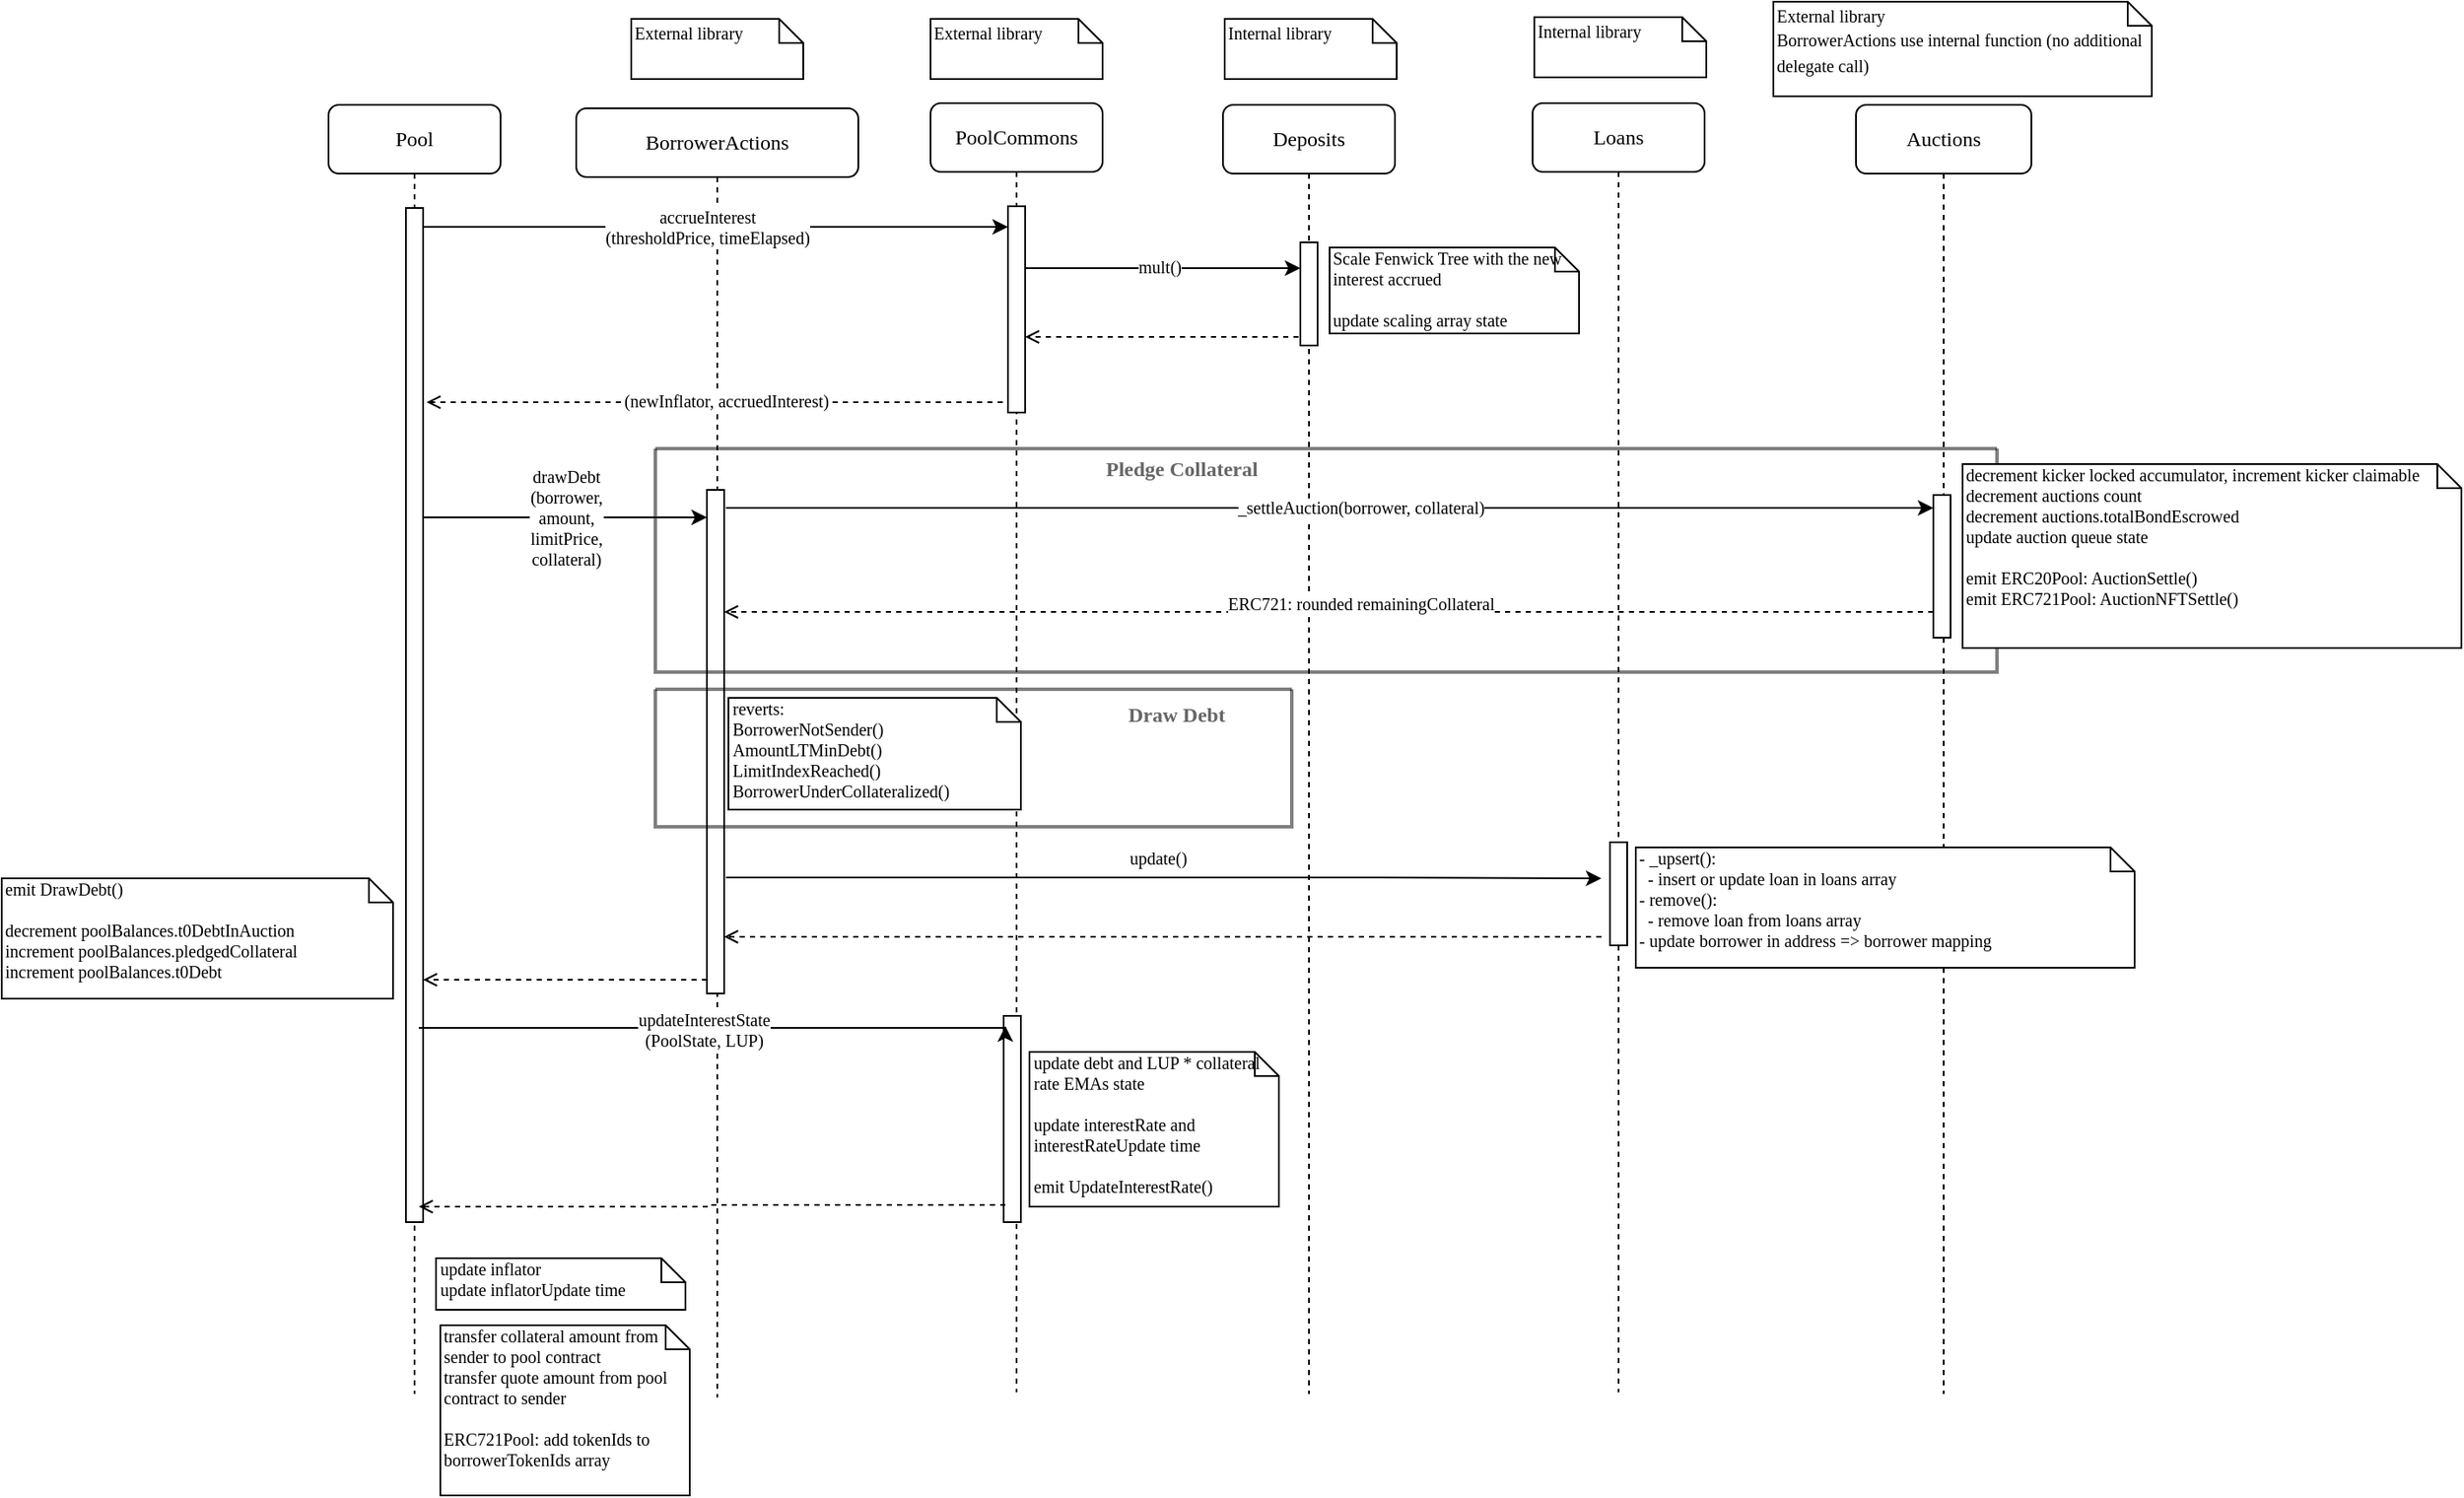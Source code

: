 <mxfile version="20.8.3" type="device"><diagram name="Page-1" id="13e1069c-82ec-6db2-03f1-153e76fe0fe0"><mxGraphModel dx="2534" dy="748" grid="1" gridSize="10" guides="1" tooltips="1" connect="1" arrows="1" fold="1" page="1" pageScale="1" pageWidth="1100" pageHeight="850" background="none" math="0" shadow="0"><root><mxCell id="0"/><mxCell id="1" parent="0"/><mxCell id="7baba1c4bc27f4b0-2" value="BorrowerActions" style="shape=umlLifeline;perimeter=lifelinePerimeter;whiteSpace=wrap;html=1;container=1;collapsible=0;recursiveResize=0;outlineConnect=0;rounded=1;shadow=0;comic=0;labelBackgroundColor=none;strokeWidth=1;fontFamily=Verdana;fontSize=12;align=center;" parent="1" vertex="1"><mxGeometry x="244" y="82" width="164" height="750" as="geometry"/></mxCell><mxCell id="7baba1c4bc27f4b0-10" value="" style="html=1;points=[];perimeter=orthogonalPerimeter;rounded=0;shadow=0;comic=0;labelBackgroundColor=none;strokeWidth=1;fontFamily=Verdana;fontSize=12;align=center;" parent="7baba1c4bc27f4b0-2" vertex="1"><mxGeometry x="76" y="222" width="10" height="293" as="geometry"/></mxCell><mxCell id="7baba1c4bc27f4b0-3" value="PoolCommons" style="shape=umlLifeline;perimeter=lifelinePerimeter;whiteSpace=wrap;html=1;container=1;collapsible=0;recursiveResize=0;outlineConnect=0;rounded=1;shadow=0;comic=0;labelBackgroundColor=none;strokeWidth=1;fontFamily=Verdana;fontSize=12;align=center;" parent="1" vertex="1"><mxGeometry x="450" y="79" width="100" height="750" as="geometry"/></mxCell><mxCell id="4Fi33i3VNf01kXt7bkc9-4" value="" style="html=1;points=[];perimeter=orthogonalPerimeter;rounded=0;shadow=0;comic=0;labelBackgroundColor=none;strokeWidth=1;fontFamily=Verdana;fontSize=12;align=center;" parent="7baba1c4bc27f4b0-3" vertex="1"><mxGeometry x="45" y="60" width="10" height="120" as="geometry"/></mxCell><mxCell id="4Fi33i3VNf01kXt7bkc9-36" value="" style="html=1;points=[];perimeter=orthogonalPerimeter;rounded=0;shadow=0;comic=0;labelBackgroundColor=none;strokeWidth=1;fontFamily=Verdana;fontSize=12;align=center;" parent="7baba1c4bc27f4b0-3" vertex="1"><mxGeometry x="42.5" y="531" width="10" height="120" as="geometry"/></mxCell><mxCell id="7baba1c4bc27f4b0-4" value="&lt;font&gt;Deposits&lt;/font&gt;" style="shape=umlLifeline;perimeter=lifelinePerimeter;whiteSpace=wrap;html=1;container=1;collapsible=0;recursiveResize=0;outlineConnect=0;rounded=1;shadow=0;comic=0;labelBackgroundColor=none;strokeWidth=1;fontFamily=Verdana;fontSize=12;align=center;" parent="1" vertex="1"><mxGeometry x="620" y="80" width="100" height="750" as="geometry"/></mxCell><mxCell id="4Fi33i3VNf01kXt7bkc9-14" value="" style="html=1;points=[];perimeter=orthogonalPerimeter;rounded=0;shadow=0;comic=0;labelBackgroundColor=none;strokeWidth=1;fontFamily=Verdana;fontSize=12;align=center;" parent="7baba1c4bc27f4b0-4" vertex="1"><mxGeometry x="45" y="80" width="10" height="60" as="geometry"/></mxCell><mxCell id="7baba1c4bc27f4b0-8" value="Pool" style="shape=umlLifeline;perimeter=lifelinePerimeter;whiteSpace=wrap;html=1;container=1;collapsible=0;recursiveResize=0;outlineConnect=0;rounded=1;shadow=0;comic=0;labelBackgroundColor=none;strokeWidth=1;fontFamily=Verdana;fontSize=12;align=center;" parent="1" vertex="1"><mxGeometry x="100" y="80" width="100" height="750" as="geometry"/></mxCell><mxCell id="7baba1c4bc27f4b0-9" value="" style="html=1;points=[];perimeter=orthogonalPerimeter;rounded=0;shadow=0;comic=0;labelBackgroundColor=none;strokeWidth=1;fontFamily=Verdana;fontSize=12;align=center;" parent="7baba1c4bc27f4b0-8" vertex="1"><mxGeometry x="45" y="60" width="10" height="590" as="geometry"/></mxCell><mxCell id="7baba1c4bc27f4b0-41" value="&lt;font style=&quot;font-size: 10px;&quot; face=&quot;Tahoma&quot;&gt;External library&lt;br&gt;&lt;/font&gt;" style="shape=note;whiteSpace=wrap;html=1;size=14;verticalAlign=top;align=left;spacingTop=-6;rounded=0;shadow=0;comic=0;labelBackgroundColor=none;strokeWidth=1;fontFamily=Verdana;fontSize=12" parent="1" vertex="1"><mxGeometry x="276" y="30" width="100" height="35" as="geometry"/></mxCell><mxCell id="7baba1c4bc27f4b0-42" value="&lt;font style=&quot;font-size: 10px;&quot; face=&quot;Tahoma&quot;&gt;External library&lt;br&gt;&lt;/font&gt;" style="shape=note;whiteSpace=wrap;html=1;size=14;verticalAlign=top;align=left;spacingTop=-6;rounded=0;shadow=0;comic=0;labelBackgroundColor=none;strokeWidth=1;fontFamily=Verdana;fontSize=12" parent="1" vertex="1"><mxGeometry x="450" y="30" width="100" height="35" as="geometry"/></mxCell><mxCell id="7baba1c4bc27f4b0-43" value="&lt;font style=&quot;font-size: 10px;&quot; face=&quot;Tahoma&quot;&gt;Internal library&lt;br&gt;&lt;/font&gt;" style="shape=note;whiteSpace=wrap;html=1;size=14;verticalAlign=top;align=left;spacingTop=-6;rounded=0;shadow=0;comic=0;labelBackgroundColor=none;strokeWidth=1;fontFamily=Verdana;fontSize=12" parent="1" vertex="1"><mxGeometry x="621" y="30" width="100" height="35" as="geometry"/></mxCell><mxCell id="4Fi33i3VNf01kXt7bkc9-8" style="edgeStyle=orthogonalEdgeStyle;rounded=0;orthogonalLoop=1;jettySize=auto;html=1;fontFamily=Tahoma;fontSize=10;entryX=0;entryY=0.092;entryDx=0;entryDy=0;entryPerimeter=0;" parent="1" source="7baba1c4bc27f4b0-9" target="4Fi33i3VNf01kXt7bkc9-4" edge="1"><mxGeometry relative="1" as="geometry"><mxPoint x="490" y="150" as="targetPoint"/><Array as="points"><mxPoint x="210" y="151"/><mxPoint x="210" y="151"/></Array></mxGeometry></mxCell><mxCell id="4Fi33i3VNf01kXt7bkc9-11" value="&lt;div&gt;accrueInterest&lt;/div&gt;&lt;div&gt;(thresholdPrice, timeElapsed)&lt;/div&gt;" style="edgeLabel;html=1;align=center;verticalAlign=middle;resizable=0;points=[];fontSize=10;fontFamily=Tahoma;" parent="4Fi33i3VNf01kXt7bkc9-8" vertex="1" connectable="0"><mxGeometry x="-0.082" relative="1" as="geometry"><mxPoint x="8" as="offset"/></mxGeometry></mxCell><mxCell id="4Fi33i3VNf01kXt7bkc9-10" style="edgeStyle=orthogonalEdgeStyle;rounded=0;orthogonalLoop=1;jettySize=auto;html=1;fontFamily=Tahoma;fontSize=10;dashed=1;endArrow=open;endFill=0;" parent="1" edge="1"><mxGeometry relative="1" as="geometry"><mxPoint x="492" y="253" as="sourcePoint"/><mxPoint x="157" y="253" as="targetPoint"/><Array as="points"><mxPoint x="207" y="253"/><mxPoint x="207" y="253"/></Array></mxGeometry></mxCell><mxCell id="4Fi33i3VNf01kXt7bkc9-13" value="(newInflator, accruedInterest)" style="edgeLabel;html=1;align=center;verticalAlign=middle;resizable=0;points=[];fontSize=10;fontFamily=Tahoma;" parent="4Fi33i3VNf01kXt7bkc9-10" vertex="1" connectable="0"><mxGeometry x="0.128" y="-1" relative="1" as="geometry"><mxPoint x="28" as="offset"/></mxGeometry></mxCell><mxCell id="4Fi33i3VNf01kXt7bkc9-17" style="edgeStyle=orthogonalEdgeStyle;rounded=0;orthogonalLoop=1;jettySize=auto;html=1;fontFamily=Tahoma;fontSize=10;endArrow=classic;endFill=1;" parent="1" edge="1"><mxGeometry relative="1" as="geometry"><mxPoint x="505" y="175" as="sourcePoint"/><mxPoint x="665" y="175" as="targetPoint"/><Array as="points"><mxPoint x="550" y="175"/><mxPoint x="550" y="175"/></Array></mxGeometry></mxCell><mxCell id="4Fi33i3VNf01kXt7bkc9-18" value="mult()" style="edgeLabel;html=1;align=center;verticalAlign=middle;resizable=0;points=[];fontSize=10;fontFamily=Tahoma;" parent="4Fi33i3VNf01kXt7bkc9-17" vertex="1" connectable="0"><mxGeometry x="-0.125" y="-3" relative="1" as="geometry"><mxPoint x="8" y="-4" as="offset"/></mxGeometry></mxCell><mxCell id="4Fi33i3VNf01kXt7bkc9-20" value="&lt;div&gt;Scale Fenwick Tree with the new interest accrued&lt;/div&gt;&lt;div&gt;&lt;br&gt;&lt;/div&gt;&lt;div&gt;update scaling array state&lt;br&gt;&lt;/div&gt;" style="shape=note;whiteSpace=wrap;html=1;size=14;verticalAlign=top;align=left;spacingTop=-6;rounded=0;shadow=0;comic=0;labelBackgroundColor=none;strokeWidth=1;fontFamily=Verdana;fontSize=10;" parent="1" vertex="1"><mxGeometry x="682" y="163" width="145" height="50" as="geometry"/></mxCell><mxCell id="4Fi33i3VNf01kXt7bkc9-22" style="edgeStyle=orthogonalEdgeStyle;rounded=0;orthogonalLoop=1;jettySize=auto;html=1;fontFamily=Verdana;fontSize=10;endArrow=open;endFill=0;exitX=-0.1;exitY=0.917;exitDx=0;exitDy=0;exitPerimeter=0;dashed=1;" parent="1" source="4Fi33i3VNf01kXt7bkc9-14" target="4Fi33i3VNf01kXt7bkc9-4" edge="1"><mxGeometry relative="1" as="geometry"><mxPoint x="510" y="215" as="targetPoint"/><Array as="points"><mxPoint x="540" y="215"/><mxPoint x="540" y="215"/></Array></mxGeometry></mxCell><mxCell id="4Fi33i3VNf01kXt7bkc9-23" style="edgeStyle=orthogonalEdgeStyle;rounded=0;orthogonalLoop=1;jettySize=auto;html=1;fontFamily=Verdana;fontSize=10;endArrow=classic;endFill=1;" parent="1" source="7baba1c4bc27f4b0-9" edge="1"><mxGeometry relative="1" as="geometry"><mxPoint x="320" y="320" as="targetPoint"/><Array as="points"><mxPoint x="190" y="320"/><mxPoint x="190" y="320"/></Array></mxGeometry></mxCell><mxCell id="4Fi33i3VNf01kXt7bkc9-35" style="edgeStyle=orthogonalEdgeStyle;rounded=0;orthogonalLoop=1;jettySize=auto;html=1;dashed=1;fontFamily=Verdana;fontSize=10;endArrow=open;endFill=0;" parent="1" edge="1"><mxGeometry relative="1" as="geometry"><mxPoint x="320" y="589" as="sourcePoint"/><mxPoint x="155" y="589" as="targetPoint"/></mxGeometry></mxCell><mxCell id="4Fi33i3VNf01kXt7bkc9-37" style="edgeStyle=orthogonalEdgeStyle;rounded=0;orthogonalLoop=1;jettySize=auto;html=1;entryX=0.1;entryY=0.05;entryDx=0;entryDy=0;entryPerimeter=0;fontFamily=Verdana;fontSize=10;endArrow=classic;endFill=1;" parent="1" target="4Fi33i3VNf01kXt7bkc9-36" edge="1"><mxGeometry relative="1" as="geometry"><mxPoint x="152.5" y="617" as="sourcePoint"/><Array as="points"><mxPoint x="237.5" y="617"/><mxPoint x="237.5" y="617"/></Array></mxGeometry></mxCell><mxCell id="4Fi33i3VNf01kXt7bkc9-39" value="&lt;div&gt;updateInterestState&lt;/div&gt;&lt;div&gt;(PoolState, LUP)&lt;br&gt;&lt;/div&gt;" style="edgeLabel;html=1;align=center;verticalAlign=middle;resizable=0;points=[];fontSize=10;fontFamily=Verdana;" parent="4Fi33i3VNf01kXt7bkc9-37" vertex="1" connectable="0"><mxGeometry x="0.396" y="-1" relative="1" as="geometry"><mxPoint x="-73" as="offset"/></mxGeometry></mxCell><mxCell id="4Fi33i3VNf01kXt7bkc9-38" style="edgeStyle=orthogonalEdgeStyle;rounded=0;orthogonalLoop=1;jettySize=auto;html=1;dashed=1;fontFamily=Verdana;fontSize=10;endArrow=open;endFill=0;exitX=0.1;exitY=0.917;exitDx=0;exitDy=0;exitPerimeter=0;" parent="1" source="4Fi33i3VNf01kXt7bkc9-36" edge="1"><mxGeometry relative="1" as="geometry"><mxPoint x="487.5" y="721" as="sourcePoint"/><mxPoint x="152.5" y="721" as="targetPoint"/><Array as="points"><mxPoint x="322.5" y="720"/><mxPoint x="322.5" y="721"/></Array></mxGeometry></mxCell><mxCell id="4Fi33i3VNf01kXt7bkc9-40" value="&lt;div&gt;update debt and LUP * collateral rate EMAs state&lt;/div&gt;&lt;div&gt;&lt;br&gt;&lt;/div&gt;&lt;div&gt;update interestRate and interestRateUpdate time&lt;br&gt;&lt;/div&gt;&lt;div&gt;&lt;br&gt;&lt;/div&gt;&lt;div&gt;emit UpdateInterestRate()&lt;br&gt;&lt;/div&gt;" style="shape=note;whiteSpace=wrap;html=1;size=14;verticalAlign=top;align=left;spacingTop=-6;rounded=0;shadow=0;comic=0;labelBackgroundColor=none;strokeWidth=1;fontFamily=Verdana;fontSize=10;" parent="1" vertex="1"><mxGeometry x="507.5" y="631" width="145" height="90" as="geometry"/></mxCell><mxCell id="4Fi33i3VNf01kXt7bkc9-41" value="&lt;div&gt;update inflator&lt;/div&gt;&lt;div&gt;update inflatorUpdate time&lt;br&gt;&lt;/div&gt;" style="shape=note;whiteSpace=wrap;html=1;size=14;verticalAlign=top;align=left;spacingTop=-6;rounded=0;shadow=0;comic=0;labelBackgroundColor=none;strokeWidth=1;fontFamily=Verdana;fontSize=10;" parent="1" vertex="1"><mxGeometry x="162.5" y="751" width="145" height="30" as="geometry"/></mxCell><mxCell id="4Fi33i3VNf01kXt7bkc9-56" value="&lt;div&gt;transfer collateral amount from sender to pool contract&lt;/div&gt;&lt;div&gt;transfer quote amount from pool contract to sender&lt;/div&gt;&lt;div&gt;&lt;br&gt;&lt;/div&gt;&lt;div&gt;ERC721Pool: add tokenIds to borrowerTokenIds array&lt;br&gt;&lt;/div&gt;" style="shape=note;whiteSpace=wrap;html=1;size=14;verticalAlign=top;align=left;spacingTop=-6;rounded=0;shadow=0;comic=0;labelBackgroundColor=none;strokeWidth=1;fontFamily=Verdana;fontSize=10;" parent="1" vertex="1"><mxGeometry x="165" y="790" width="145" height="99" as="geometry"/></mxCell><mxCell id="4Fi33i3VNf01kXt7bkc9-58" value="Auctions" style="shape=umlLifeline;perimeter=lifelinePerimeter;whiteSpace=wrap;html=1;container=1;collapsible=0;recursiveResize=0;outlineConnect=0;rounded=1;shadow=0;comic=0;labelBackgroundColor=none;strokeWidth=1;fontFamily=Verdana;fontSize=12;align=center;" parent="1" vertex="1"><mxGeometry x="988" y="80" width="102" height="750" as="geometry"/></mxCell><mxCell id="4Fi33i3VNf01kXt7bkc9-59" value="" style="html=1;points=[];perimeter=orthogonalPerimeter;rounded=0;shadow=0;comic=0;labelBackgroundColor=none;strokeWidth=1;fontFamily=Verdana;fontSize=12;align=center;" parent="4Fi33i3VNf01kXt7bkc9-58" vertex="1"><mxGeometry x="45" y="227" width="10" height="83" as="geometry"/></mxCell><mxCell id="4Fi33i3VNf01kXt7bkc9-60" value="&lt;div&gt;&lt;font style=&quot;font-size: 10px;&quot; face=&quot;Tahoma&quot;&gt;External library&lt;/font&gt;&lt;/div&gt;&lt;div&gt;&lt;font style=&quot;font-size: 10px;&quot; face=&quot;Tahoma&quot;&gt;BorrowerActions use internal function (no additional delegate call)&lt;br&gt;&lt;/font&gt;&lt;/div&gt;" style="shape=note;whiteSpace=wrap;html=1;size=14;verticalAlign=top;align=left;spacingTop=-6;rounded=0;shadow=0;comic=0;labelBackgroundColor=none;strokeWidth=1;fontFamily=Verdana;fontSize=12" parent="1" vertex="1"><mxGeometry x="940" y="20" width="220" height="55" as="geometry"/></mxCell><mxCell id="4Fi33i3VNf01kXt7bkc9-61" value="Loans" style="shape=umlLifeline;perimeter=lifelinePerimeter;whiteSpace=wrap;html=1;container=1;collapsible=0;recursiveResize=0;outlineConnect=0;rounded=1;shadow=0;comic=0;labelBackgroundColor=none;strokeWidth=1;fontFamily=Verdana;fontSize=12;align=center;" parent="1" vertex="1"><mxGeometry x="800" y="79" width="100" height="750" as="geometry"/></mxCell><mxCell id="4Fi33i3VNf01kXt7bkc9-73" value="" style="html=1;points=[];perimeter=orthogonalPerimeter;rounded=0;shadow=0;comic=0;labelBackgroundColor=none;strokeWidth=1;fontFamily=Verdana;fontSize=12;align=center;" parent="4Fi33i3VNf01kXt7bkc9-61" vertex="1"><mxGeometry x="45" y="430" width="10" height="60" as="geometry"/></mxCell><mxCell id="4Fi33i3VNf01kXt7bkc9-63" value="&lt;font style=&quot;font-size: 10px;&quot; face=&quot;Tahoma&quot;&gt;Internal library&lt;br&gt;&lt;/font&gt;" style="shape=note;whiteSpace=wrap;html=1;size=14;verticalAlign=top;align=left;spacingTop=-6;rounded=0;shadow=0;comic=0;labelBackgroundColor=none;strokeWidth=1;fontFamily=Verdana;fontSize=12" parent="1" vertex="1"><mxGeometry x="801" y="29" width="100" height="35" as="geometry"/></mxCell><mxCell id="4Fi33i3VNf01kXt7bkc9-64" value="&lt;div&gt;drawDebt&lt;/div&gt;&lt;div&gt;(borrower,&lt;/div&gt;&lt;div&gt;amount,&lt;/div&gt;&lt;div&gt;limitPrice,&lt;/div&gt;&lt;div&gt;collateral)&lt;br&gt;&lt;/div&gt;" style="edgeLabel;html=1;align=center;verticalAlign=middle;resizable=0;points=[];fontSize=10;fontFamily=Verdana;" parent="1" vertex="1" connectable="0"><mxGeometry x="237.503" y="320.002" as="geometry"/></mxCell><mxCell id="4Fi33i3VNf01kXt7bkc9-65" style="edgeStyle=orthogonalEdgeStyle;rounded=0;orthogonalLoop=1;jettySize=auto;html=1;fontFamily=Verdana;fontSize=10;endArrow=classic;endFill=1;" parent="1" edge="1"><mxGeometry relative="1" as="geometry"><mxPoint x="331" y="314.5" as="sourcePoint"/><mxPoint x="1033" y="314.5" as="targetPoint"/></mxGeometry></mxCell><mxCell id="4Fi33i3VNf01kXt7bkc9-66" value="_settleAuction(borrower, collateral)" style="edgeLabel;html=1;align=center;verticalAlign=middle;resizable=0;points=[];fontSize=10;fontFamily=Verdana;" parent="4Fi33i3VNf01kXt7bkc9-65" vertex="1" connectable="0"><mxGeometry x="-0.097" y="2" relative="1" as="geometry"><mxPoint x="52" y="1" as="offset"/></mxGeometry></mxCell><mxCell id="4Fi33i3VNf01kXt7bkc9-67" style="edgeStyle=orthogonalEdgeStyle;rounded=0;orthogonalLoop=1;jettySize=auto;html=1;fontFamily=Verdana;fontSize=10;endArrow=open;endFill=0;dashed=1;" parent="1" source="4Fi33i3VNf01kXt7bkc9-59" edge="1"><mxGeometry relative="1" as="geometry"><mxPoint x="330" y="375" as="targetPoint"/><Array as="points"><mxPoint x="850" y="375"/><mxPoint x="850" y="375"/></Array></mxGeometry></mxCell><mxCell id="4Fi33i3VNf01kXt7bkc9-68" value="ERC721: rounded remainingCollateral " style="edgeLabel;html=1;align=center;verticalAlign=middle;resizable=0;points=[];fontSize=10;fontFamily=Verdana;" parent="4Fi33i3VNf01kXt7bkc9-67" vertex="1" connectable="0"><mxGeometry x="0.121" y="2" relative="1" as="geometry"><mxPoint x="61" y="-7" as="offset"/></mxGeometry></mxCell><mxCell id="4Fi33i3VNf01kXt7bkc9-71" value="" style="swimlane;startSize=0;labelBackgroundColor=none;fontFamily=Verdana;fontSize=12;gradientColor=none;opacity=50;strokeWidth=2;" parent="1" vertex="1"><mxGeometry x="290" y="280" width="780" height="130" as="geometry"/></mxCell><mxCell id="4Fi33i3VNf01kXt7bkc9-72" value="&lt;div align=&quot;center&quot;&gt;&lt;b&gt;&lt;font face=&quot;Tahoma&quot;&gt;Pledge Collateral&lt;/font&gt;&lt;br&gt;&lt;/b&gt;&lt;/div&gt;" style="text;html=1;align=left;verticalAlign=middle;resizable=0;points=[];autosize=1;strokeColor=none;fillColor=none;fontSize=12;fontFamily=Verdana;fontColor=#666666;" parent="4Fi33i3VNf01kXt7bkc9-71" vertex="1"><mxGeometry x="260" y="-3" width="140" height="30" as="geometry"/></mxCell><mxCell id="4Fi33i3VNf01kXt7bkc9-69" value="decrement kicker locked accumulator, increment kicker claimable&lt;br&gt;decrement auctions count&lt;br&gt;decrement auctions.totalBondEscrowed&lt;br&gt;&lt;div&gt;update auction queue state&lt;/div&gt;&lt;div&gt;&lt;br&gt;&lt;/div&gt;&lt;div&gt;emit ERC20Pool: AuctionSettle()&lt;/div&gt;&lt;div&gt;emit ERC721Pool: AuctionNFTSettle()&lt;br&gt;&lt;/div&gt;" style="shape=note;whiteSpace=wrap;html=1;size=14;verticalAlign=top;align=left;spacingTop=-6;rounded=0;shadow=0;comic=0;labelBackgroundColor=none;strokeWidth=1;fontFamily=Verdana;fontSize=10;" parent="1" vertex="1"><mxGeometry x="1050" y="289" width="290" height="107" as="geometry"/></mxCell><mxCell id="4Fi33i3VNf01kXt7bkc9-75" style="edgeStyle=orthogonalEdgeStyle;rounded=0;orthogonalLoop=1;jettySize=auto;html=1;fontFamily=Tahoma;fontSize=12;fontColor=#666666;endArrow=classic;endFill=1;" parent="1" edge="1"><mxGeometry relative="1" as="geometry"><mxPoint x="331" y="529.5" as="sourcePoint"/><mxPoint x="840" y="530" as="targetPoint"/><Array as="points"><mxPoint x="710" y="530"/><mxPoint x="710" y="530"/></Array></mxGeometry></mxCell><mxCell id="4Fi33i3VNf01kXt7bkc9-77" value="" style="swimlane;startSize=0;labelBackgroundColor=none;fontFamily=Verdana;fontSize=12;gradientColor=none;opacity=50;strokeWidth=2;" parent="1" vertex="1"><mxGeometry x="290" y="420" width="370" height="80" as="geometry"/></mxCell><mxCell id="4Fi33i3VNf01kXt7bkc9-78" value="Draw Debt" style="text;html=1;align=left;verticalAlign=middle;resizable=0;points=[];autosize=1;strokeColor=none;fillColor=none;fontSize=12;fontFamily=Verdana;fontColor=#666666;fontStyle=1" parent="4Fi33i3VNf01kXt7bkc9-77" vertex="1"><mxGeometry x="272.5" width="90" height="30" as="geometry"/></mxCell><mxCell id="4Fi33i3VNf01kXt7bkc9-70" value="&lt;div&gt;reverts:&lt;/div&gt;&lt;div&gt;BorrowerNotSender()&lt;/div&gt;&lt;div&gt;AmountLTMinDebt()&lt;/div&gt;&lt;div&gt;LimitIndexReached()&lt;/div&gt;&lt;div&gt;BorrowerUnderCollateralized()&lt;br&gt;&lt;/div&gt;" style="shape=note;whiteSpace=wrap;html=1;size=14;verticalAlign=top;align=left;spacingTop=-6;rounded=0;shadow=0;comic=0;labelBackgroundColor=none;strokeWidth=1;fontFamily=Verdana;fontSize=10;" parent="4Fi33i3VNf01kXt7bkc9-77" vertex="1"><mxGeometry x="42.5" y="5" width="170" height="65" as="geometry"/></mxCell><mxCell id="4Fi33i3VNf01kXt7bkc9-76" style="edgeStyle=orthogonalEdgeStyle;rounded=0;orthogonalLoop=1;jettySize=auto;html=1;dashed=1;fontFamily=Tahoma;fontSize=12;fontColor=#666666;endArrow=open;endFill=0;" parent="1" edge="1"><mxGeometry relative="1" as="geometry"><mxPoint x="840" y="564" as="sourcePoint"/><mxPoint x="330" y="564" as="targetPoint"/><Array as="points"><mxPoint x="332" y="564"/></Array></mxGeometry></mxCell><mxCell id="4Fi33i3VNf01kXt7bkc9-80" value="&lt;div&gt;emit DrawDebt()&lt;/div&gt;&lt;div&gt;&lt;br&gt;&lt;/div&gt;&lt;div&gt;decrement poolBalances.t0DebtInAuction&lt;br&gt;increment poolBalances.pledgedCollateral &lt;br&gt;increment poolBalances.t0Debt&lt;br&gt;&lt;/div&gt;" style="shape=note;whiteSpace=wrap;html=1;size=14;verticalAlign=top;align=left;spacingTop=-6;rounded=0;shadow=0;comic=0;labelBackgroundColor=none;strokeWidth=1;fontFamily=Verdana;fontSize=10;" parent="1" vertex="1"><mxGeometry x="-90" y="530" width="227.5" height="70" as="geometry"/></mxCell><mxCell id="4Fi33i3VNf01kXt7bkc9-82" value="update()" style="edgeLabel;html=1;align=center;verticalAlign=middle;resizable=0;points=[];fontSize=10;fontFamily=Tahoma;" parent="1" vertex="1" connectable="0"><mxGeometry x="598" y="217" as="geometry"><mxPoint x="-16" y="301" as="offset"/></mxGeometry></mxCell><mxCell id="4Fi33i3VNf01kXt7bkc9-83" value="- _upsert():&lt;br&gt;&amp;nbsp; - insert or update loan in loans array&lt;br&gt;- remove():&lt;br&gt;&amp;nbsp; - remove loan from loans array&lt;br&gt;- update borrower in address =&amp;gt; borrower mapping" style="shape=note;whiteSpace=wrap;html=1;size=14;verticalAlign=top;align=left;spacingTop=-6;rounded=0;shadow=0;comic=0;labelBackgroundColor=none;strokeWidth=1;fontFamily=Verdana;fontSize=10;" parent="1" vertex="1"><mxGeometry x="860" y="512" width="290" height="70" as="geometry"/></mxCell></root></mxGraphModel></diagram></mxfile>